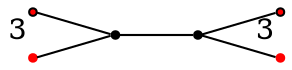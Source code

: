 graph diagram {
node [shape=point,color=black];
rankdir = LR;
subgraph subdiagram {
1 -- 2;
}
{3,4} -- 1;
2 -- {6,5}
3 [fillcolor=red,xlabel=3];
4 [color=red];
5 [color=red];
6 [fillcolor=red,xlabel=3];
}
